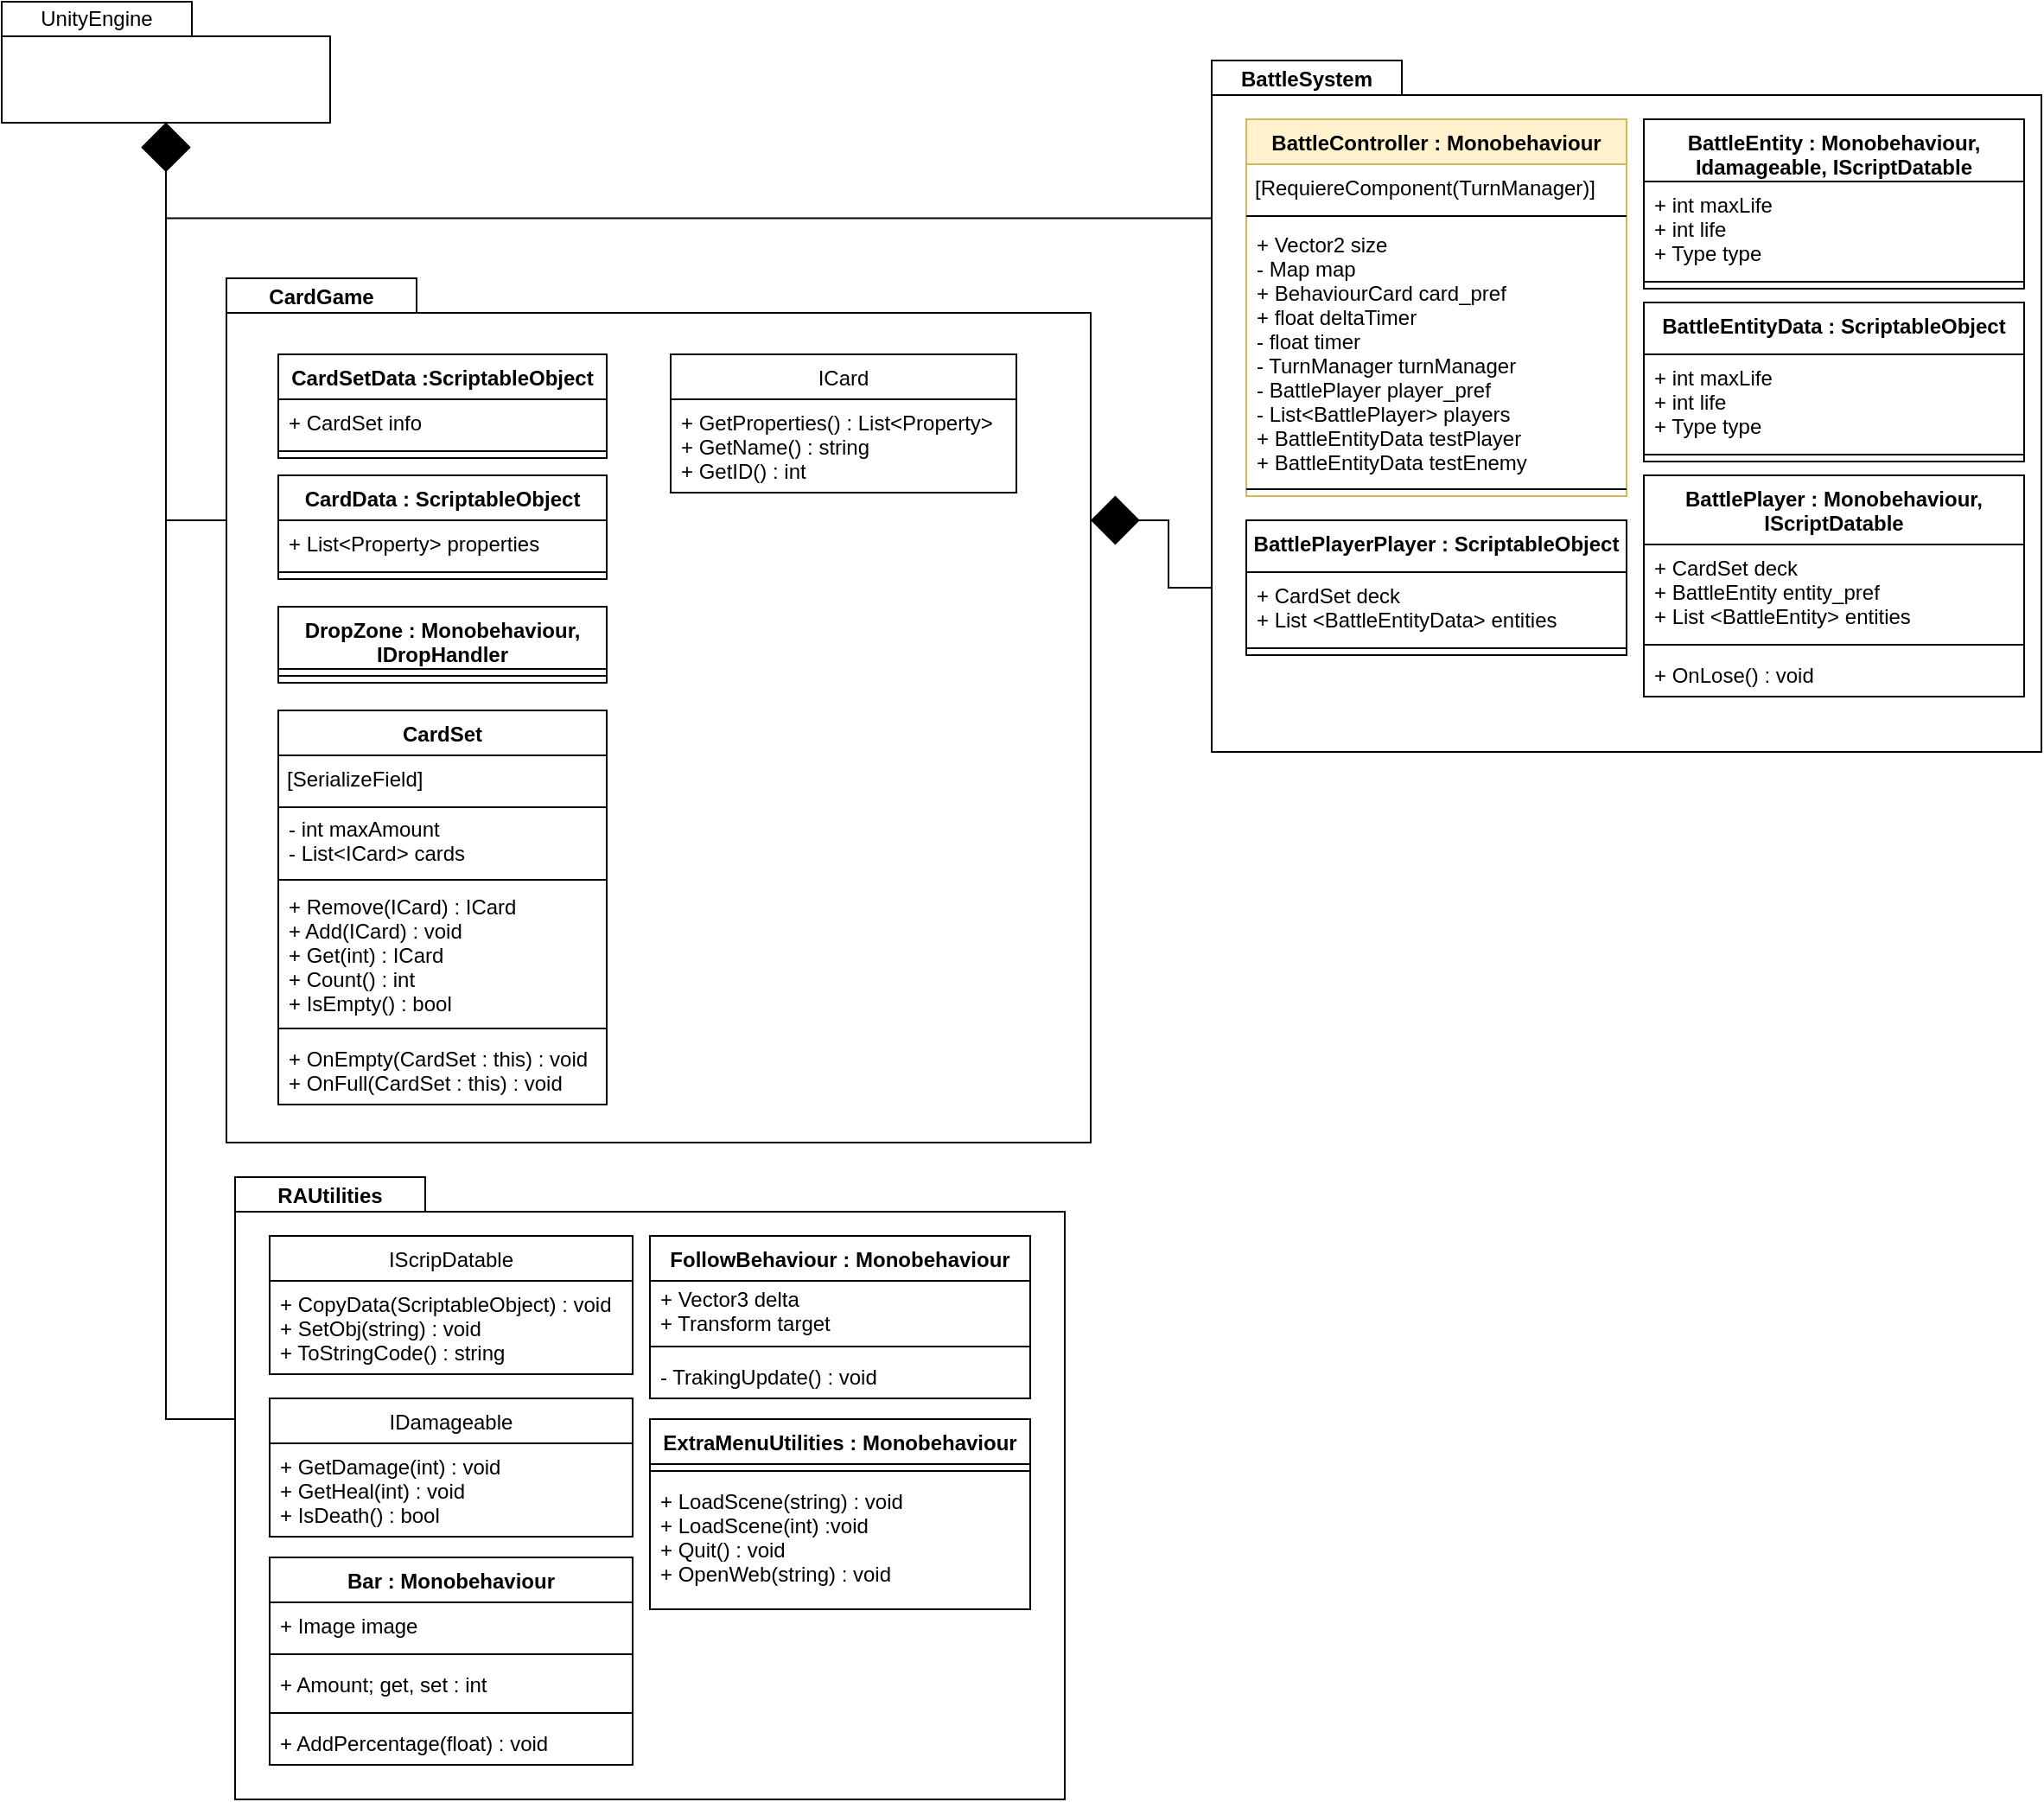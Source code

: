 <mxfile version="13.7.5" type="github">
  <diagram id="C5RBs43oDa-KdzZeNtuy" name="Page-1">
    <mxGraphModel dx="2031" dy="1089" grid="1" gridSize="10" guides="1" tooltips="1" connect="1" arrows="1" fold="1" page="1" pageScale="1" pageWidth="827" pageHeight="1169" math="0" shadow="0">
      <root>
        <mxCell id="WIyWlLk6GJQsqaUBKTNV-0" />
        <mxCell id="WIyWlLk6GJQsqaUBKTNV-1" parent="WIyWlLk6GJQsqaUBKTNV-0" />
        <mxCell id="px_mPz47sc8sRAYIkjOH-106" style="edgeStyle=orthogonalEdgeStyle;rounded=0;orthogonalLoop=1;jettySize=auto;html=1;exitX=0;exitY=0;exitDx=500;exitDy=140;exitPerimeter=0;entryX=0;entryY=0;entryDx=0;entryDy=305;entryPerimeter=0;startArrow=diamond;startFill=1;startSize=26;endArrow=none;endFill=0;" edge="1" parent="WIyWlLk6GJQsqaUBKTNV-1" source="px_mPz47sc8sRAYIkjOH-39" target="px_mPz47sc8sRAYIkjOH-81">
          <mxGeometry relative="1" as="geometry" />
        </mxCell>
        <mxCell id="px_mPz47sc8sRAYIkjOH-39" value="" style="shape=folder;fontStyle=1;spacingTop=10;tabWidth=110;tabHeight=20;tabPosition=left;html=1;" vertex="1" parent="WIyWlLk6GJQsqaUBKTNV-1">
          <mxGeometry x="180" y="210" width="500" height="500" as="geometry" />
        </mxCell>
        <mxCell id="px_mPz47sc8sRAYIkjOH-40" value="CardGame" style="text;align=center;fontStyle=1;verticalAlign=middle;spacingLeft=3;spacingRight=3;strokeColor=none;rotatable=0;points=[[0,0.5],[1,0.5]];portConstraint=eastwest;startSize=26;" vertex="1" parent="WIyWlLk6GJQsqaUBKTNV-1">
          <mxGeometry x="180" y="210" width="110" height="20" as="geometry" />
        </mxCell>
        <mxCell id="px_mPz47sc8sRAYIkjOH-43" value="" style="shape=folder;fontStyle=1;spacingTop=10;tabWidth=110;tabHeight=20;tabPosition=left;html=1;" vertex="1" parent="WIyWlLk6GJQsqaUBKTNV-1">
          <mxGeometry x="185" y="730" width="480" height="360" as="geometry" />
        </mxCell>
        <mxCell id="px_mPz47sc8sRAYIkjOH-44" value="RAUtilities" style="text;align=center;fontStyle=1;verticalAlign=middle;spacingLeft=3;spacingRight=3;strokeColor=none;rotatable=0;points=[[0,0.5],[1,0.5]];portConstraint=eastwest;startSize=26;" vertex="1" parent="WIyWlLk6GJQsqaUBKTNV-1">
          <mxGeometry x="185" y="730" width="110" height="20" as="geometry" />
        </mxCell>
        <mxCell id="px_mPz47sc8sRAYIkjOH-67" style="edgeStyle=orthogonalEdgeStyle;rounded=0;orthogonalLoop=1;jettySize=auto;html=1;exitX=0.5;exitY=1;exitDx=0;exitDy=0;exitPerimeter=0;entryX=0;entryY=0;entryDx=0;entryDy=140;entryPerimeter=0;startSize=26;startArrow=diamond;startFill=1;endArrow=none;endFill=0;" edge="1" parent="WIyWlLk6GJQsqaUBKTNV-1" source="px_mPz47sc8sRAYIkjOH-59" target="px_mPz47sc8sRAYIkjOH-39">
          <mxGeometry relative="1" as="geometry" />
        </mxCell>
        <mxCell id="px_mPz47sc8sRAYIkjOH-68" style="edgeStyle=orthogonalEdgeStyle;rounded=0;orthogonalLoop=1;jettySize=auto;html=1;exitX=0.5;exitY=1;exitDx=0;exitDy=0;exitPerimeter=0;entryX=0;entryY=0;entryDx=0;entryDy=140;entryPerimeter=0;startSize=26;startArrow=diamond;startFill=1;endArrow=none;endFill=0;" edge="1" parent="WIyWlLk6GJQsqaUBKTNV-1" source="px_mPz47sc8sRAYIkjOH-59" target="px_mPz47sc8sRAYIkjOH-43">
          <mxGeometry relative="1" as="geometry" />
        </mxCell>
        <mxCell id="px_mPz47sc8sRAYIkjOH-101" style="edgeStyle=orthogonalEdgeStyle;rounded=0;orthogonalLoop=1;jettySize=auto;html=1;exitX=0.5;exitY=1;exitDx=0;exitDy=0;exitPerimeter=0;entryX=0;entryY=0.228;entryDx=0;entryDy=0;entryPerimeter=0;startSize=26;startArrow=diamond;startFill=1;endArrow=none;endFill=0;" edge="1" parent="WIyWlLk6GJQsqaUBKTNV-1" source="px_mPz47sc8sRAYIkjOH-59" target="px_mPz47sc8sRAYIkjOH-81">
          <mxGeometry relative="1" as="geometry" />
        </mxCell>
        <mxCell id="px_mPz47sc8sRAYIkjOH-59" value="" style="shape=folder;fontStyle=1;spacingTop=10;tabWidth=110;tabHeight=20;tabPosition=left;html=1;" vertex="1" parent="WIyWlLk6GJQsqaUBKTNV-1">
          <mxGeometry x="50" y="50" width="190" height="70" as="geometry" />
        </mxCell>
        <mxCell id="px_mPz47sc8sRAYIkjOH-61" value="UnityEngine" style="text;html=1;strokeColor=none;fillColor=none;align=center;verticalAlign=middle;whiteSpace=wrap;rounded=0;" vertex="1" parent="WIyWlLk6GJQsqaUBKTNV-1">
          <mxGeometry x="50" y="50" width="110" height="20" as="geometry" />
        </mxCell>
        <mxCell id="px_mPz47sc8sRAYIkjOH-81" value="" style="shape=folder;fontStyle=1;spacingTop=10;tabWidth=110;tabHeight=20;tabPosition=left;html=1;" vertex="1" parent="WIyWlLk6GJQsqaUBKTNV-1">
          <mxGeometry x="750" y="84" width="480" height="400" as="geometry" />
        </mxCell>
        <mxCell id="px_mPz47sc8sRAYIkjOH-82" value="BattleSystem" style="text;align=center;fontStyle=1;verticalAlign=middle;spacingLeft=3;spacingRight=3;strokeColor=none;rotatable=0;points=[[0,0.5],[1,0.5]];portConstraint=eastwest;startSize=26;" vertex="1" parent="WIyWlLk6GJQsqaUBKTNV-1">
          <mxGeometry x="750" y="84" width="110" height="20" as="geometry" />
        </mxCell>
        <mxCell id="px_mPz47sc8sRAYIkjOH-45" value="IScripDatable" style="swimlane;fontStyle=0;align=center;verticalAlign=top;childLayout=stackLayout;horizontal=1;startSize=26;horizontalStack=0;resizeParent=1;resizeParentMax=0;resizeLast=0;collapsible=1;marginBottom=0;" vertex="1" parent="WIyWlLk6GJQsqaUBKTNV-1">
          <mxGeometry x="205" y="764" width="210" height="80" as="geometry" />
        </mxCell>
        <mxCell id="px_mPz47sc8sRAYIkjOH-46" value="+ CopyData(ScriptableObject) : void&#xa;+ SetObj(string) : void&#xa;+ ToStringCode() : string" style="text;strokeColor=none;fillColor=none;align=left;verticalAlign=top;spacingLeft=4;spacingRight=4;overflow=hidden;rotatable=0;points=[[0,0.5],[1,0.5]];portConstraint=eastwest;" vertex="1" parent="px_mPz47sc8sRAYIkjOH-45">
          <mxGeometry y="26" width="210" height="54" as="geometry" />
        </mxCell>
        <mxCell id="px_mPz47sc8sRAYIkjOH-49" value="FollowBehaviour : Monobehaviour&#xa;" style="swimlane;fontStyle=1;align=center;verticalAlign=top;childLayout=stackLayout;horizontal=1;startSize=26;horizontalStack=0;resizeParent=1;resizeParentMax=0;resizeLast=0;collapsible=1;marginBottom=0;" vertex="1" parent="WIyWlLk6GJQsqaUBKTNV-1">
          <mxGeometry x="425" y="764" width="220" height="94" as="geometry" />
        </mxCell>
        <object label="+ Vector3 delta&#xa;+ Transform target" id="px_mPz47sc8sRAYIkjOH-50">
          <mxCell style="text;strokeColor=none;fillColor=none;align=left;verticalAlign=middle;spacingLeft=4;spacingRight=4;overflow=hidden;rotatable=0;points=[[0,0.5],[1,0.5]];portConstraint=eastwest;" vertex="1" parent="px_mPz47sc8sRAYIkjOH-49">
            <mxGeometry y="26" width="220" height="34" as="geometry" />
          </mxCell>
        </object>
        <mxCell id="px_mPz47sc8sRAYIkjOH-51" value="" style="line;strokeWidth=1;fillColor=none;align=left;verticalAlign=middle;spacingTop=-1;spacingLeft=3;spacingRight=3;rotatable=0;labelPosition=right;points=[];portConstraint=eastwest;" vertex="1" parent="px_mPz47sc8sRAYIkjOH-49">
          <mxGeometry y="60" width="220" height="8" as="geometry" />
        </mxCell>
        <mxCell id="px_mPz47sc8sRAYIkjOH-69" value="- TrakingUpdate() : void" style="text;strokeColor=none;fillColor=none;align=left;verticalAlign=top;spacingLeft=4;spacingRight=4;overflow=hidden;rotatable=0;points=[[0,0.5],[1,0.5]];portConstraint=eastwest;" vertex="1" parent="px_mPz47sc8sRAYIkjOH-49">
          <mxGeometry y="68" width="220" height="26" as="geometry" />
        </mxCell>
        <mxCell id="px_mPz47sc8sRAYIkjOH-74" value="Bar : Monobehaviour&#xa;" style="swimlane;fontStyle=1;align=center;verticalAlign=top;childLayout=stackLayout;horizontal=1;startSize=26;horizontalStack=0;resizeParent=1;resizeParentMax=0;resizeLast=0;collapsible=1;marginBottom=0;" vertex="1" parent="WIyWlLk6GJQsqaUBKTNV-1">
          <mxGeometry x="205" y="950" width="210" height="120" as="geometry" />
        </mxCell>
        <mxCell id="px_mPz47sc8sRAYIkjOH-77" value="+ Image image&#xa;" style="text;strokeColor=none;fillColor=none;align=left;verticalAlign=top;spacingLeft=4;spacingRight=4;overflow=hidden;rotatable=0;points=[[0,0.5],[1,0.5]];portConstraint=eastwest;" vertex="1" parent="px_mPz47sc8sRAYIkjOH-74">
          <mxGeometry y="26" width="210" height="26" as="geometry" />
        </mxCell>
        <mxCell id="px_mPz47sc8sRAYIkjOH-78" value="" style="line;strokeWidth=1;fillColor=none;align=left;verticalAlign=middle;spacingTop=-1;spacingLeft=3;spacingRight=3;rotatable=0;labelPosition=right;points=[];portConstraint=eastwest;" vertex="1" parent="px_mPz47sc8sRAYIkjOH-74">
          <mxGeometry y="52" width="210" height="8" as="geometry" />
        </mxCell>
        <mxCell id="px_mPz47sc8sRAYIkjOH-79" value="+ Amount; get, set : int" style="text;strokeColor=none;fillColor=none;align=left;verticalAlign=top;spacingLeft=4;spacingRight=4;overflow=hidden;rotatable=0;points=[[0,0.5],[1,0.5]];portConstraint=eastwest;" vertex="1" parent="px_mPz47sc8sRAYIkjOH-74">
          <mxGeometry y="60" width="210" height="26" as="geometry" />
        </mxCell>
        <mxCell id="px_mPz47sc8sRAYIkjOH-75" value="" style="line;strokeWidth=1;fillColor=none;align=left;verticalAlign=middle;spacingTop=-1;spacingLeft=3;spacingRight=3;rotatable=0;labelPosition=right;points=[];portConstraint=eastwest;" vertex="1" parent="px_mPz47sc8sRAYIkjOH-74">
          <mxGeometry y="86" width="210" height="8" as="geometry" />
        </mxCell>
        <mxCell id="px_mPz47sc8sRAYIkjOH-76" value="+ AddPercentage(float) : void" style="text;strokeColor=none;fillColor=none;align=left;verticalAlign=middle;spacingLeft=4;spacingRight=4;overflow=hidden;rotatable=0;points=[[0,0.5],[1,0.5]];portConstraint=eastwest;" vertex="1" parent="px_mPz47sc8sRAYIkjOH-74">
          <mxGeometry y="94" width="210" height="26" as="geometry" />
        </mxCell>
        <mxCell id="px_mPz47sc8sRAYIkjOH-47" value="IDamageable" style="swimlane;fontStyle=0;align=center;verticalAlign=top;childLayout=stackLayout;horizontal=1;startSize=26;horizontalStack=0;resizeParent=1;resizeParentMax=0;resizeLast=0;collapsible=1;marginBottom=0;" vertex="1" parent="WIyWlLk6GJQsqaUBKTNV-1">
          <mxGeometry x="205" y="858" width="210" height="80" as="geometry" />
        </mxCell>
        <mxCell id="px_mPz47sc8sRAYIkjOH-48" value="+ GetDamage(int) : void&#xa;+ GetHeal(int) : void&#xa;+ IsDeath() : bool" style="text;strokeColor=none;fillColor=none;align=left;verticalAlign=top;spacingLeft=4;spacingRight=4;overflow=hidden;rotatable=0;points=[[0,0.5],[1,0.5]];portConstraint=eastwest;" vertex="1" parent="px_mPz47sc8sRAYIkjOH-47">
          <mxGeometry y="26" width="210" height="54" as="geometry" />
        </mxCell>
        <mxCell id="px_mPz47sc8sRAYIkjOH-70" value="ExtraMenuUtilities : Monobehaviour&#xa;" style="swimlane;fontStyle=1;align=center;verticalAlign=top;childLayout=stackLayout;horizontal=1;startSize=26;horizontalStack=0;resizeParent=1;resizeParentMax=0;resizeLast=0;collapsible=1;marginBottom=0;" vertex="1" parent="WIyWlLk6GJQsqaUBKTNV-1">
          <mxGeometry x="425" y="870" width="220" height="110" as="geometry" />
        </mxCell>
        <mxCell id="px_mPz47sc8sRAYIkjOH-72" value="" style="line;strokeWidth=1;fillColor=none;align=left;verticalAlign=middle;spacingTop=-1;spacingLeft=3;spacingRight=3;rotatable=0;labelPosition=right;points=[];portConstraint=eastwest;" vertex="1" parent="px_mPz47sc8sRAYIkjOH-70">
          <mxGeometry y="26" width="220" height="8" as="geometry" />
        </mxCell>
        <mxCell id="px_mPz47sc8sRAYIkjOH-73" value="+ LoadScene(string) : void&#xa;+ LoadScene(int) :void&#xa;+ Quit() : void&#xa;+ OpenWeb(string) : void" style="text;strokeColor=none;fillColor=none;align=left;verticalAlign=top;spacingLeft=4;spacingRight=4;overflow=hidden;rotatable=0;points=[[0,0.5],[1,0.5]];portConstraint=eastwest;" vertex="1" parent="px_mPz47sc8sRAYIkjOH-70">
          <mxGeometry y="34" width="220" height="76" as="geometry" />
        </mxCell>
        <mxCell id="px_mPz47sc8sRAYIkjOH-18" value="CardSetData :ScriptableObject" style="swimlane;fontStyle=1;align=center;verticalAlign=top;childLayout=stackLayout;horizontal=1;startSize=26;horizontalStack=0;resizeParent=1;resizeParentMax=0;resizeLast=0;collapsible=1;marginBottom=0;" vertex="1" parent="WIyWlLk6GJQsqaUBKTNV-1">
          <mxGeometry x="210" y="254" width="190" height="60" as="geometry" />
        </mxCell>
        <mxCell id="px_mPz47sc8sRAYIkjOH-19" value="+ CardSet info&#xa;" style="text;strokeColor=none;fillColor=none;align=left;verticalAlign=top;spacingLeft=4;spacingRight=4;overflow=hidden;rotatable=0;points=[[0,0.5],[1,0.5]];portConstraint=eastwest;" vertex="1" parent="px_mPz47sc8sRAYIkjOH-18">
          <mxGeometry y="26" width="190" height="26" as="geometry" />
        </mxCell>
        <mxCell id="px_mPz47sc8sRAYIkjOH-20" value="" style="line;strokeWidth=1;fillColor=none;align=left;verticalAlign=middle;spacingTop=-1;spacingLeft=3;spacingRight=3;rotatable=0;labelPosition=right;points=[];portConstraint=eastwest;" vertex="1" parent="px_mPz47sc8sRAYIkjOH-18">
          <mxGeometry y="52" width="190" height="8" as="geometry" />
        </mxCell>
        <mxCell id="px_mPz47sc8sRAYIkjOH-0" value="CardData : ScriptableObject" style="swimlane;fontStyle=1;align=center;verticalAlign=top;childLayout=stackLayout;horizontal=1;startSize=26;horizontalStack=0;resizeParent=1;resizeParentMax=0;resizeLast=0;collapsible=1;marginBottom=0;" vertex="1" parent="WIyWlLk6GJQsqaUBKTNV-1">
          <mxGeometry x="210" y="324" width="190" height="60" as="geometry" />
        </mxCell>
        <mxCell id="px_mPz47sc8sRAYIkjOH-1" value="+ List&lt;Property&gt; properties" style="text;strokeColor=none;fillColor=none;align=left;verticalAlign=top;spacingLeft=4;spacingRight=4;overflow=hidden;rotatable=0;points=[[0,0.5],[1,0.5]];portConstraint=eastwest;" vertex="1" parent="px_mPz47sc8sRAYIkjOH-0">
          <mxGeometry y="26" width="190" height="26" as="geometry" />
        </mxCell>
        <mxCell id="px_mPz47sc8sRAYIkjOH-2" value="" style="line;strokeWidth=1;fillColor=none;align=left;verticalAlign=middle;spacingTop=-1;spacingLeft=3;spacingRight=3;rotatable=0;labelPosition=right;points=[];portConstraint=eastwest;" vertex="1" parent="px_mPz47sc8sRAYIkjOH-0">
          <mxGeometry y="52" width="190" height="8" as="geometry" />
        </mxCell>
        <mxCell id="px_mPz47sc8sRAYIkjOH-35" value="ICard" style="swimlane;fontStyle=0;align=center;verticalAlign=top;childLayout=stackLayout;horizontal=1;startSize=26;horizontalStack=0;resizeParent=1;resizeParentMax=0;resizeLast=0;collapsible=1;marginBottom=0;" vertex="1" parent="WIyWlLk6GJQsqaUBKTNV-1">
          <mxGeometry x="437" y="254" width="200" height="80" as="geometry" />
        </mxCell>
        <mxCell id="px_mPz47sc8sRAYIkjOH-36" value="+ GetProperties() : List&lt;Property&gt;&#xa;+ GetName() : string&#xa;+ GetID() : int" style="text;strokeColor=none;fillColor=none;align=left;verticalAlign=top;spacingLeft=4;spacingRight=4;overflow=hidden;rotatable=0;points=[[0,0.5],[1,0.5]];portConstraint=eastwest;" vertex="1" parent="px_mPz47sc8sRAYIkjOH-35">
          <mxGeometry y="26" width="200" height="54" as="geometry" />
        </mxCell>
        <mxCell id="px_mPz47sc8sRAYIkjOH-23" value="DropZone : Monobehaviour,&#xa;IDropHandler" style="swimlane;fontStyle=1;align=center;verticalAlign=top;childLayout=stackLayout;horizontal=1;startSize=36;horizontalStack=0;resizeParent=1;resizeParentMax=0;resizeLast=0;collapsible=1;marginBottom=0;" vertex="1" parent="WIyWlLk6GJQsqaUBKTNV-1">
          <mxGeometry x="210" y="400" width="190" height="44" as="geometry" />
        </mxCell>
        <mxCell id="px_mPz47sc8sRAYIkjOH-25" value="" style="line;strokeWidth=1;fillColor=none;align=left;verticalAlign=middle;spacingTop=-1;spacingLeft=3;spacingRight=3;rotatable=0;labelPosition=right;points=[];portConstraint=eastwest;" vertex="1" parent="px_mPz47sc8sRAYIkjOH-23">
          <mxGeometry y="36" width="190" height="8" as="geometry" />
        </mxCell>
        <mxCell id="px_mPz47sc8sRAYIkjOH-9" value="CardSet" style="swimlane;fontStyle=1;align=center;verticalAlign=middle;childLayout=stackLayout;horizontal=1;startSize=26;horizontalStack=0;resizeParent=1;resizeParentMax=0;resizeLast=0;collapsible=1;marginBottom=0;" vertex="1" parent="WIyWlLk6GJQsqaUBKTNV-1">
          <mxGeometry x="210" y="460" width="190" height="228" as="geometry" />
        </mxCell>
        <mxCell id="px_mPz47sc8sRAYIkjOH-15" value="[SerializeField]" style="text;align=left;fontStyle=0;verticalAlign=middle;spacingLeft=3;spacingRight=3;strokeColor=none;rotatable=0;points=[[0,0.5],[1,0.5]];portConstraint=eastwest;startSize=26;" vertex="1" parent="px_mPz47sc8sRAYIkjOH-9">
          <mxGeometry y="26" width="190" height="26" as="geometry" />
        </mxCell>
        <mxCell id="px_mPz47sc8sRAYIkjOH-14" value="" style="line;strokeWidth=1;fillColor=none;align=left;verticalAlign=middle;spacingTop=-1;spacingLeft=3;spacingRight=3;rotatable=0;labelPosition=right;points=[];portConstraint=eastwest;" vertex="1" parent="px_mPz47sc8sRAYIkjOH-9">
          <mxGeometry y="52" width="190" height="8" as="geometry" />
        </mxCell>
        <mxCell id="px_mPz47sc8sRAYIkjOH-10" value="- int maxAmount&#xa;- List&lt;ICard&gt; cards&#xa;" style="text;strokeColor=none;fillColor=none;align=left;verticalAlign=middle;spacingLeft=4;spacingRight=4;overflow=hidden;rotatable=0;points=[[0,0.5],[1,0.5]];portConstraint=eastwest;" vertex="1" parent="px_mPz47sc8sRAYIkjOH-9">
          <mxGeometry y="60" width="190" height="34" as="geometry" />
        </mxCell>
        <mxCell id="px_mPz47sc8sRAYIkjOH-11" value="" style="line;strokeWidth=1;fillColor=none;align=left;verticalAlign=middle;spacingTop=-1;spacingLeft=3;spacingRight=3;rotatable=0;labelPosition=right;points=[];portConstraint=eastwest;" vertex="1" parent="px_mPz47sc8sRAYIkjOH-9">
          <mxGeometry y="94" width="190" height="8" as="geometry" />
        </mxCell>
        <mxCell id="px_mPz47sc8sRAYIkjOH-12" value="+ Remove(ICard) : ICard&#xa;+ Add(ICard) : void&#xa;+ Get(int) : ICard&#xa;+ Count() : int&#xa;+ IsEmpty() : bool" style="text;strokeColor=none;fillColor=none;align=left;verticalAlign=middle;spacingLeft=4;spacingRight=4;overflow=hidden;rotatable=0;points=[[0,0.5],[1,0.5]];portConstraint=eastwest;" vertex="1" parent="px_mPz47sc8sRAYIkjOH-9">
          <mxGeometry y="102" width="190" height="78" as="geometry" />
        </mxCell>
        <mxCell id="px_mPz47sc8sRAYIkjOH-16" value="" style="line;strokeWidth=1;fillColor=none;align=left;verticalAlign=middle;spacingTop=-1;spacingLeft=3;spacingRight=3;rotatable=0;labelPosition=right;points=[];portConstraint=eastwest;" vertex="1" parent="px_mPz47sc8sRAYIkjOH-9">
          <mxGeometry y="180" width="190" height="8" as="geometry" />
        </mxCell>
        <mxCell id="px_mPz47sc8sRAYIkjOH-17" value="+ OnEmpty(CardSet : this) : void&#xa;+ OnFull(CardSet : this) : void" style="text;strokeColor=none;fillColor=none;align=left;verticalAlign=middle;spacingLeft=4;spacingRight=4;overflow=hidden;rotatable=0;points=[[0,0.5],[1,0.5]];portConstraint=eastwest;startSize=26;" vertex="1" parent="px_mPz47sc8sRAYIkjOH-9">
          <mxGeometry y="188" width="190" height="40" as="geometry" />
        </mxCell>
        <mxCell id="px_mPz47sc8sRAYIkjOH-83" value="BattleController : Monobehaviour&#xa;" style="swimlane;fontStyle=1;align=center;verticalAlign=top;childLayout=stackLayout;horizontal=1;startSize=26;horizontalStack=0;resizeParent=1;resizeParentMax=0;resizeLast=0;collapsible=1;marginBottom=0;labelBackgroundColor=none;labelBorderColor=none;fillColor=#fff2cc;strokeColor=#d6b656;swimlaneFillColor=none;" vertex="1" parent="WIyWlLk6GJQsqaUBKTNV-1">
          <mxGeometry x="770" y="118" width="220" height="218" as="geometry" />
        </mxCell>
        <mxCell id="px_mPz47sc8sRAYIkjOH-87" value="[RequiereComponent(TurnManager)]" style="text;align=left;fontStyle=0;verticalAlign=middle;spacingLeft=3;spacingRight=3;strokeColor=none;rotatable=0;points=[[0,0.5],[1,0.5]];portConstraint=eastwest;startSize=26;" vertex="1" parent="px_mPz47sc8sRAYIkjOH-83">
          <mxGeometry y="26" width="220" height="26" as="geometry" />
        </mxCell>
        <mxCell id="px_mPz47sc8sRAYIkjOH-88" value="" style="line;strokeWidth=1;fillColor=none;align=left;verticalAlign=middle;spacingTop=-1;spacingLeft=3;spacingRight=3;rotatable=0;labelPosition=right;points=[];portConstraint=eastwest;" vertex="1" parent="px_mPz47sc8sRAYIkjOH-83">
          <mxGeometry y="52" width="220" height="8" as="geometry" />
        </mxCell>
        <object label="+ Vector2 size&#xa;- Map map&#xa;+ BehaviourCard card_pref&#xa;+ float deltaTimer&#xa;- float timer&#xa;- TurnManager turnManager&#xa;- BattlePlayer player_pref&#xa;- List&lt;BattlePlayer&gt; players&#xa;+ BattleEntityData testPlayer&#xa;+ BattleEntityData testEnemy" id="px_mPz47sc8sRAYIkjOH-84">
          <mxCell style="text;strokeColor=none;fillColor=none;align=left;verticalAlign=middle;spacingLeft=4;spacingRight=4;overflow=hidden;rotatable=0;points=[[0,0.5],[1,0.5]];portConstraint=eastwest;" vertex="1" parent="px_mPz47sc8sRAYIkjOH-83">
            <mxGeometry y="60" width="220" height="150" as="geometry" />
          </mxCell>
        </object>
        <mxCell id="px_mPz47sc8sRAYIkjOH-85" value="" style="line;strokeWidth=1;fillColor=none;align=left;verticalAlign=middle;spacingTop=-1;spacingLeft=3;spacingRight=3;rotatable=0;labelPosition=right;points=[];portConstraint=eastwest;" vertex="1" parent="px_mPz47sc8sRAYIkjOH-83">
          <mxGeometry y="210" width="220" height="8" as="geometry" />
        </mxCell>
        <mxCell id="px_mPz47sc8sRAYIkjOH-89" value="BattleEntity : Monobehaviour,&#xa;Idamageable, IScriptDatable" style="swimlane;fontStyle=1;align=center;verticalAlign=top;childLayout=stackLayout;horizontal=1;startSize=36;horizontalStack=0;resizeParent=1;resizeParentMax=0;resizeLast=0;collapsible=1;marginBottom=0;" vertex="1" parent="WIyWlLk6GJQsqaUBKTNV-1">
          <mxGeometry x="1000" y="118" width="220" height="98" as="geometry" />
        </mxCell>
        <object label="+ int maxLife&#xa;+ int life&#xa;+ Type type" id="px_mPz47sc8sRAYIkjOH-90">
          <mxCell style="text;strokeColor=none;fillColor=none;align=left;verticalAlign=middle;spacingLeft=4;spacingRight=4;overflow=hidden;rotatable=0;points=[[0,0.5],[1,0.5]];portConstraint=eastwest;" vertex="1" parent="px_mPz47sc8sRAYIkjOH-89">
            <mxGeometry y="36" width="220" height="54" as="geometry" />
          </mxCell>
        </object>
        <mxCell id="px_mPz47sc8sRAYIkjOH-91" value="" style="line;strokeWidth=1;fillColor=none;align=left;verticalAlign=middle;spacingTop=-1;spacingLeft=3;spacingRight=3;rotatable=0;labelPosition=right;points=[];portConstraint=eastwest;" vertex="1" parent="px_mPz47sc8sRAYIkjOH-89">
          <mxGeometry y="90" width="220" height="8" as="geometry" />
        </mxCell>
        <mxCell id="px_mPz47sc8sRAYIkjOH-93" value="BattleEntityData : ScriptableObject" style="swimlane;fontStyle=1;align=center;verticalAlign=top;childLayout=stackLayout;horizontal=1;startSize=30;horizontalStack=0;resizeParent=1;resizeParentMax=0;resizeLast=0;collapsible=1;marginBottom=0;" vertex="1" parent="WIyWlLk6GJQsqaUBKTNV-1">
          <mxGeometry x="1000" y="224" width="220" height="92" as="geometry" />
        </mxCell>
        <object label="+ int maxLife&#xa;+ int life&#xa;+ Type type" id="px_mPz47sc8sRAYIkjOH-94">
          <mxCell style="text;strokeColor=none;fillColor=none;align=left;verticalAlign=middle;spacingLeft=4;spacingRight=4;overflow=hidden;rotatable=0;points=[[0,0.5],[1,0.5]];portConstraint=eastwest;" vertex="1" parent="px_mPz47sc8sRAYIkjOH-93">
            <mxGeometry y="30" width="220" height="54" as="geometry" />
          </mxCell>
        </object>
        <mxCell id="px_mPz47sc8sRAYIkjOH-95" value="" style="line;strokeWidth=1;fillColor=none;align=left;verticalAlign=middle;spacingTop=-1;spacingLeft=3;spacingRight=3;rotatable=0;labelPosition=right;points=[];portConstraint=eastwest;" vertex="1" parent="px_mPz47sc8sRAYIkjOH-93">
          <mxGeometry y="84" width="220" height="8" as="geometry" />
        </mxCell>
        <mxCell id="px_mPz47sc8sRAYIkjOH-96" value="BattlePlayer : Monobehaviour,&#xa;IScriptDatable" style="swimlane;fontStyle=1;align=center;verticalAlign=top;childLayout=stackLayout;horizontal=1;startSize=40;horizontalStack=0;resizeParent=1;resizeParentMax=0;resizeLast=0;collapsible=1;marginBottom=0;" vertex="1" parent="WIyWlLk6GJQsqaUBKTNV-1">
          <mxGeometry x="1000" y="324" width="220" height="128" as="geometry" />
        </mxCell>
        <object label="+ CardSet deck&#xa;+ BattleEntity entity_pref&#xa;+ List &lt;BattleEntity&gt; entities" id="px_mPz47sc8sRAYIkjOH-97">
          <mxCell style="text;strokeColor=none;fillColor=none;align=left;verticalAlign=middle;spacingLeft=4;spacingRight=4;overflow=hidden;rotatable=0;points=[[0,0.5],[1,0.5]];portConstraint=eastwest;" vertex="1" parent="px_mPz47sc8sRAYIkjOH-96">
            <mxGeometry y="40" width="220" height="54" as="geometry" />
          </mxCell>
        </object>
        <mxCell id="px_mPz47sc8sRAYIkjOH-98" value="" style="line;strokeWidth=1;fillColor=none;align=left;verticalAlign=middle;spacingTop=-1;spacingLeft=3;spacingRight=3;rotatable=0;labelPosition=right;points=[];portConstraint=eastwest;" vertex="1" parent="px_mPz47sc8sRAYIkjOH-96">
          <mxGeometry y="94" width="220" height="8" as="geometry" />
        </mxCell>
        <mxCell id="px_mPz47sc8sRAYIkjOH-100" value="+ OnLose() : void" style="text;strokeColor=none;fillColor=none;align=left;verticalAlign=top;spacingLeft=4;spacingRight=4;overflow=hidden;rotatable=0;points=[[0,0.5],[1,0.5]];portConstraint=eastwest;labelBackgroundColor=none;" vertex="1" parent="px_mPz47sc8sRAYIkjOH-96">
          <mxGeometry y="102" width="220" height="26" as="geometry" />
        </mxCell>
        <mxCell id="px_mPz47sc8sRAYIkjOH-107" value="BattlePlayerPlayer : ScriptableObject" style="swimlane;fontStyle=1;align=center;verticalAlign=top;childLayout=stackLayout;horizontal=1;startSize=30;horizontalStack=0;resizeParent=1;resizeParentMax=0;resizeLast=0;collapsible=1;marginBottom=0;" vertex="1" parent="WIyWlLk6GJQsqaUBKTNV-1">
          <mxGeometry x="770" y="350" width="220" height="78" as="geometry" />
        </mxCell>
        <object label="+ CardSet deck&#xa;+ List &lt;BattleEntityData&gt; entities" id="px_mPz47sc8sRAYIkjOH-108">
          <mxCell style="text;strokeColor=none;fillColor=none;align=left;verticalAlign=middle;spacingLeft=4;spacingRight=4;overflow=hidden;rotatable=0;points=[[0,0.5],[1,0.5]];portConstraint=eastwest;" vertex="1" parent="px_mPz47sc8sRAYIkjOH-107">
            <mxGeometry y="30" width="220" height="40" as="geometry" />
          </mxCell>
        </object>
        <mxCell id="px_mPz47sc8sRAYIkjOH-109" value="" style="line;strokeWidth=1;fillColor=none;align=left;verticalAlign=middle;spacingTop=-1;spacingLeft=3;spacingRight=3;rotatable=0;labelPosition=right;points=[];portConstraint=eastwest;" vertex="1" parent="px_mPz47sc8sRAYIkjOH-107">
          <mxGeometry y="70" width="220" height="8" as="geometry" />
        </mxCell>
      </root>
    </mxGraphModel>
  </diagram>
</mxfile>
